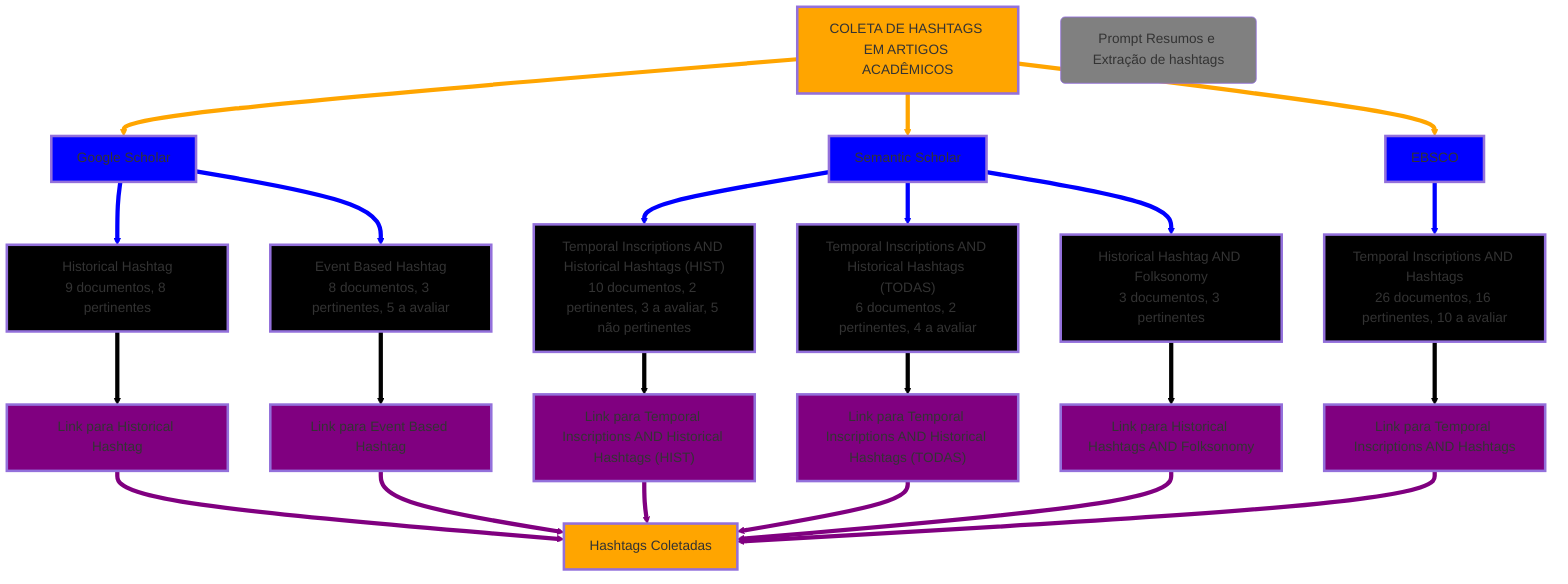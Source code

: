 graph TD
    %% Estrutura Vertical Simples

    A["COLETA DE HASHTAGS EM ARTIGOS ACADÊMICOS"]

    %% Bases de Dados no mesmo nível, conectadas verticalmente
    A --> BD1["Google Scholar"]
    A --> BD2["Semantic Scholar"]
    A --> BD3["EBSCO"]

    %% Palavras-Chave e Quantidade de Documentos na Seleção
    BD1 --> K1["Historical Hashtag<br>9 documentos, 8 pertinentes"]
    BD1 --> K2["Event Based Hashtag<br>8 documentos, 3 pertinentes, 5 a avaliar"]
    
    BD2 --> K3["Temporal Inscriptions AND Historical Hashtags (HIST)<br>10 documentos, 2 pertinentes, 3 a avaliar, 5 não pertinentes"]
    BD2 --> K4["Temporal Inscriptions AND Historical Hashtags (TODAS)<br>6 documentos, 2 pertinentes, 4 a avaliar"]
    BD2 --> K5["Historical Hashtag AND Folksonomy<br>3 documentos, 3 pertinentes"]

    BD3 --> K6["Temporal Inscriptions AND Hashtags<br>26 documentos, 16 pertinentes, 10 a avaliar"]

    %% Extração com Links para Documentos
    K1 --> L1["Link para Historical Hashtag"]
    click L1 href "https://docs.google.com/document/d/1gnLuuhPxK3jCwty_lMbKMTq_eRr_EHWFft46NrN2PlY/edit?usp=sharing" "Acessar Documento"
   
    K2 --> L5["Link para Event Based Hashtag"]
    click L5 href "https://docs.google.com/document/d/1G3ArqPGwON249Ii9sl07NJdQfhMSX1RaZ9oyBV6cgE8/edit?usp=sharing" "Acessar Documento"

    K3 --> L2["Link para Temporal Inscriptions AND Historical Hashtags (HIST)"]
    click L2 href "https://docs.google.com/document/d/1Wey7aP1nVXmTrhIh5ero-3pFP_DKB_dBNeivsJj7GB8/edit?usp=sharing" "Acessar Documento"

    K4 --> L3["Link para Temporal Inscriptions AND Historical Hashtags (TODAS)"]
    click L3 href "https://docs.google.com/document/d/15ANIRs2IILBmPeFKAshUEVkdxbtLwbgP1o0cPer5d3Q/edit?usp=sharing" "Acessar Documento"

    K5 --> L4["Link para Historical Hashtags AND Folksonomy"]
    click L4 href "https://docs.google.com/document/d/1KwmtNnetnd9vWS8-j4-yUmgunOcYKhRVNX3xkztFXt0/edit?usp=sharing" "Acessar Documento"
    
    K6 --> L6["Link para Temporal Inscriptions AND Hashtags"]
    click L6 href "https://docs.google.com/document/d/1ng3IP4etbf7aANTmG_zNmFqW1hT3sl2H30IijaA363Q/edit?usp=sharing" "Acessar Documento"
    %% Conexões dos Links para o Ícone Final
    L1 --> HC["Hashtags Coletadas"]
    L2 --> HC
    L3 --> HC
    L4 --> HC
    L5 --> HC
    L6 --> HC

    %% Link para o Ícone Final
    click HC href "https://drive.google.com/file/d/1_C0VS1sfnseT7dz_aqzkjr0d2Fjx8bs8/view?usp=drive_link" "Acessar Hashtags Coletadas"

      %% Link Notas sobre Prompt desconectadas
    PR("Prompt Resumos e Extração de hashtags")
    click PR href "https://docs.google.com/document/d/19ECif4L_3G-M-lWcJ2jcirmoujdHYhxzA3-2f0lIo-k/edit?usp=sharing"
    style PR fill:grey

     %% Alterando cores dos nós
    style BD1 fill:blue,stroke:wihte,stroke-width:3px
    style BD2 fill:blue,stroke:withe,stroke-width:3px
    style BD3 fill:blue,stroke:withe,stroke-width:3px
    style A fill:orange, stroke:withe, stroke-width:3px
    style K1 fill:black, stroke:withe, stroke-width:3px
    style K2 fill:black, stroke:withe, stroke-width:3px
    style K3 fill:black, stroke:withe, stroke-width:3px
    style K4 fill:black, stroke:withe, stroke-width:3px
    style K5 fill:black, stroke:withe, stroke-width:3px
    style K6 fill:black, stroke:withe, stroke-width:3px
    style L1 fill:purple, stroke:withe, stroke-width:3px
    style L2 fill:purple, stroke:withe, stroke-width:3px
    style L3 fill:purple, stroke:withe, stroke-width:3px
    style L4 fill:purple, stroke:withe, stroke-width:3px
    style L5 fill:purple, stroke:withe, stroke-width:3px
    style L6 fill:purple, stroke:withe, stroke-width:3px
    style HC fill:orange, stroke:withe, stroke-width:3px

  %% Estilizando linhas
    linkStyle 0 stroke:orange,stroke-width:5px
    linkStyle 1 stroke:orange,stroke-width:5px
    linkStyle 2 stroke:orange,stroke-width:5px
    linkStyle 3 stroke:blue,stroke-width:5px
    linkStyle 4 stroke:blue,stroke-width:5px
    linkStyle 5 stroke:blue,stroke-width:5px
    linkStyle 6 stroke:blue,stroke-width:5px
    linkStyle 7 stroke:blue,stroke-width:5px
    linkStyle 8 stroke:blue,stroke-width:5px
    linkStyle 9 stroke:black,stroke-width:5px
    linkStyle 10 stroke:black,stroke-width:5px
    linkStyle 11 stroke:black,stroke-width:5px
    linkStyle 12 stroke:black,stroke-width:5px
    linkStyle 13 stroke:black,stroke-width:5px
    linkStyle 14 stroke:black,stroke-width:5px
    linkStyle 15 stroke:purple,stroke-width:5px
    linkStyle 16 stroke:purple,stroke-width:5px
    linkStyle 17 stroke:purple,stroke-width:5px
    linkStyle 18 stroke:purple,stroke-width:5px
    linkStyle 19 stroke:purple,stroke-width:5px
    linkStyle 20 stroke:purple,stroke-width:5px
